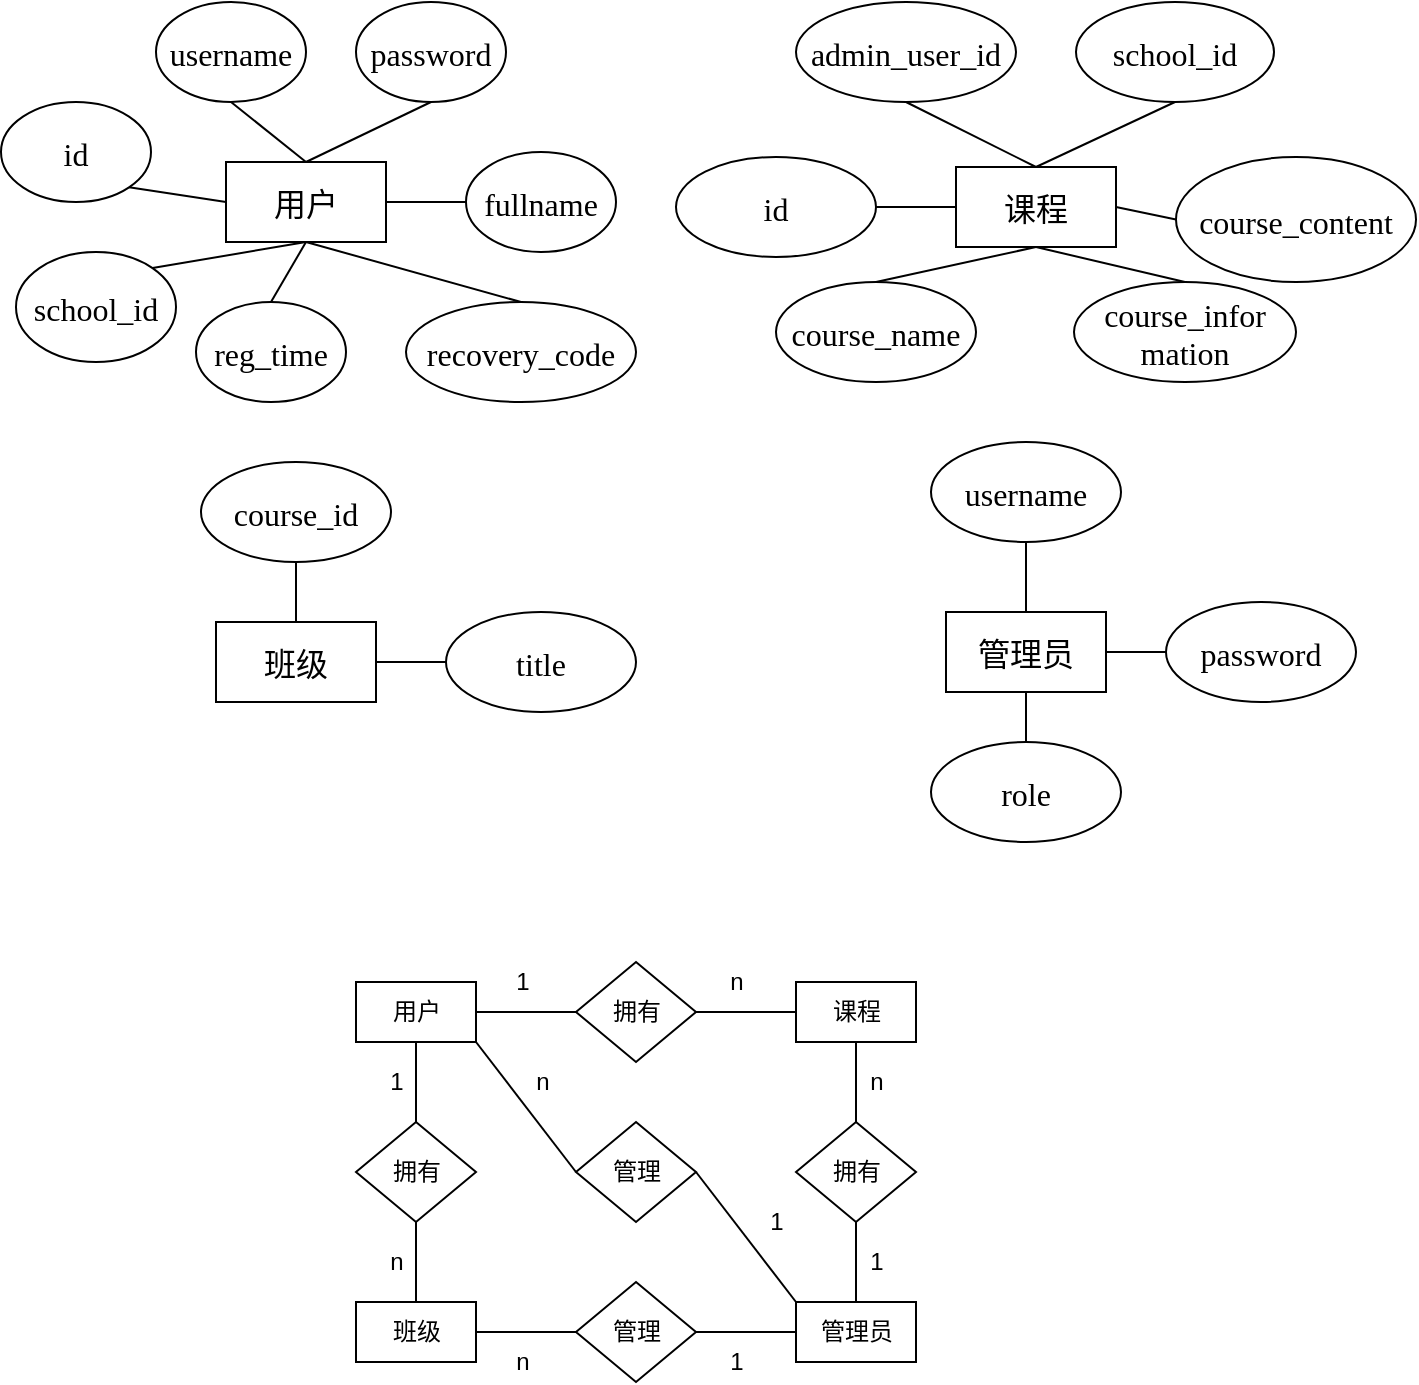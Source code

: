 <mxfile version="18.1.2" type="github">
  <diagram id="C5RBs43oDa-KdzZeNtuy" name="Page-1">
    <mxGraphModel dx="560" dy="379" grid="1" gridSize="10" guides="1" tooltips="1" connect="1" arrows="1" fold="1" page="1" pageScale="1" pageWidth="827" pageHeight="1169" math="0" shadow="0">
      <root>
        <mxCell id="WIyWlLk6GJQsqaUBKTNV-0" />
        <mxCell id="WIyWlLk6GJQsqaUBKTNV-1" parent="WIyWlLk6GJQsqaUBKTNV-0" />
        <mxCell id="1GNV1eHEHa3V5cSZTnpK-34" value="用户" style="rounded=0;fontSize=16;fontFamily=宋体;" parent="WIyWlLk6GJQsqaUBKTNV-1" vertex="1">
          <mxGeometry x="195" y="450" width="80" height="40" as="geometry" />
        </mxCell>
        <mxCell id="1GNV1eHEHa3V5cSZTnpK-42" value="" style="rounded=0;orthogonalLoop=1;jettySize=auto;exitX=0.5;exitY=1;exitDx=0;exitDy=0;fontSize=16;endArrow=none;endFill=0;entryX=0.5;entryY=0;entryDx=0;entryDy=0;fontFamily=宋体;" parent="WIyWlLk6GJQsqaUBKTNV-1" source="1GNV1eHEHa3V5cSZTnpK-35" target="1GNV1eHEHa3V5cSZTnpK-34" edge="1">
          <mxGeometry relative="1" as="geometry" />
        </mxCell>
        <mxCell id="1GNV1eHEHa3V5cSZTnpK-35" value="username" style="ellipse;fontSize=16;fontFamily=宋体;" parent="WIyWlLk6GJQsqaUBKTNV-1" vertex="1">
          <mxGeometry x="160" y="370" width="75" height="50" as="geometry" />
        </mxCell>
        <mxCell id="1GNV1eHEHa3V5cSZTnpK-44" value="" style="edgeStyle=none;rounded=0;orthogonalLoop=1;jettySize=auto;exitX=0.5;exitY=1;exitDx=0;exitDy=0;entryX=0.5;entryY=0;entryDx=0;entryDy=0;fontSize=16;endArrow=none;endFill=0;fontFamily=宋体;" parent="WIyWlLk6GJQsqaUBKTNV-1" source="1GNV1eHEHa3V5cSZTnpK-36" target="1GNV1eHEHa3V5cSZTnpK-34" edge="1">
          <mxGeometry relative="1" as="geometry" />
        </mxCell>
        <mxCell id="1GNV1eHEHa3V5cSZTnpK-36" value="password" style="ellipse;fontSize=16;fontFamily=宋体;" parent="WIyWlLk6GJQsqaUBKTNV-1" vertex="1">
          <mxGeometry x="260" y="370" width="75" height="50" as="geometry" />
        </mxCell>
        <mxCell id="1GNV1eHEHa3V5cSZTnpK-43" value="" style="edgeStyle=none;rounded=0;orthogonalLoop=1;jettySize=auto;exitX=1;exitY=1;exitDx=0;exitDy=0;fontSize=16;endArrow=none;endFill=0;entryX=0;entryY=0.5;entryDx=0;entryDy=0;fontFamily=宋体;" parent="WIyWlLk6GJQsqaUBKTNV-1" source="1GNV1eHEHa3V5cSZTnpK-37" target="1GNV1eHEHa3V5cSZTnpK-34" edge="1">
          <mxGeometry relative="1" as="geometry">
            <mxPoint x="230.0" y="450.0" as="targetPoint" />
          </mxGeometry>
        </mxCell>
        <mxCell id="1GNV1eHEHa3V5cSZTnpK-37" value="id" style="ellipse;fontSize=16;fontFamily=宋体;" parent="WIyWlLk6GJQsqaUBKTNV-1" vertex="1">
          <mxGeometry x="82.5" y="420" width="75" height="50" as="geometry" />
        </mxCell>
        <mxCell id="1GNV1eHEHa3V5cSZTnpK-45" value="" style="edgeStyle=none;rounded=0;orthogonalLoop=1;jettySize=auto;exitX=0;exitY=0.5;exitDx=0;exitDy=0;fontSize=16;endArrow=none;endFill=0;fontFamily=宋体;" parent="WIyWlLk6GJQsqaUBKTNV-1" source="1GNV1eHEHa3V5cSZTnpK-38" target="1GNV1eHEHa3V5cSZTnpK-34" edge="1">
          <mxGeometry relative="1" as="geometry" />
        </mxCell>
        <mxCell id="1GNV1eHEHa3V5cSZTnpK-38" value="fullname" style="ellipse;fontSize=16;fontFamily=宋体;" parent="WIyWlLk6GJQsqaUBKTNV-1" vertex="1">
          <mxGeometry x="315" y="445" width="75" height="50" as="geometry" />
        </mxCell>
        <mxCell id="1GNV1eHEHa3V5cSZTnpK-48" value="" style="edgeStyle=none;rounded=0;orthogonalLoop=1;jettySize=auto;exitX=1;exitY=0;exitDx=0;exitDy=0;entryX=0.5;entryY=1;entryDx=0;entryDy=0;fontSize=16;endArrow=none;endFill=0;fontFamily=宋体;" parent="WIyWlLk6GJQsqaUBKTNV-1" source="1GNV1eHEHa3V5cSZTnpK-39" target="1GNV1eHEHa3V5cSZTnpK-34" edge="1">
          <mxGeometry relative="1" as="geometry" />
        </mxCell>
        <mxCell id="1GNV1eHEHa3V5cSZTnpK-39" value="school_id" style="ellipse;fontSize=16;fontFamily=宋体;" parent="WIyWlLk6GJQsqaUBKTNV-1" vertex="1">
          <mxGeometry x="90" y="495" width="80" height="55" as="geometry" />
        </mxCell>
        <mxCell id="1GNV1eHEHa3V5cSZTnpK-47" value="" style="edgeStyle=none;rounded=0;orthogonalLoop=1;jettySize=auto;exitX=0.5;exitY=0;exitDx=0;exitDy=0;entryX=0.5;entryY=1;entryDx=0;entryDy=0;fontSize=16;endArrow=none;endFill=0;fontFamily=宋体;" parent="WIyWlLk6GJQsqaUBKTNV-1" source="1GNV1eHEHa3V5cSZTnpK-40" target="1GNV1eHEHa3V5cSZTnpK-34" edge="1">
          <mxGeometry relative="1" as="geometry" />
        </mxCell>
        <mxCell id="1GNV1eHEHa3V5cSZTnpK-40" value="reg_time" style="ellipse;fontSize=16;fontFamily=宋体;" parent="WIyWlLk6GJQsqaUBKTNV-1" vertex="1">
          <mxGeometry x="180" y="520" width="75" height="50" as="geometry" />
        </mxCell>
        <mxCell id="1GNV1eHEHa3V5cSZTnpK-46" value="" style="edgeStyle=none;rounded=0;orthogonalLoop=1;jettySize=auto;exitX=0.5;exitY=0;exitDx=0;exitDy=0;entryX=0.5;entryY=1;entryDx=0;entryDy=0;fontSize=16;endArrow=none;endFill=0;fontFamily=宋体;" parent="WIyWlLk6GJQsqaUBKTNV-1" source="1GNV1eHEHa3V5cSZTnpK-41" target="1GNV1eHEHa3V5cSZTnpK-34" edge="1">
          <mxGeometry relative="1" as="geometry" />
        </mxCell>
        <mxCell id="1GNV1eHEHa3V5cSZTnpK-41" value="recovery_code" style="ellipse;fontSize=16;fontFamily=宋体;" parent="WIyWlLk6GJQsqaUBKTNV-1" vertex="1">
          <mxGeometry x="285" y="520" width="115" height="50" as="geometry" />
        </mxCell>
        <mxCell id="1GNV1eHEHa3V5cSZTnpK-51" value="" style="edgeStyle=none;rounded=0;orthogonalLoop=1;jettySize=auto;fontSize=16;endArrow=none;endFill=0;exitX=0.5;exitY=0;exitDx=0;exitDy=0;entryX=0.5;entryY=1;entryDx=0;entryDy=0;fontFamily=宋体;" parent="WIyWlLk6GJQsqaUBKTNV-1" source="1GNV1eHEHa3V5cSZTnpK-49" target="1GNV1eHEHa3V5cSZTnpK-54" edge="1">
          <mxGeometry relative="1" as="geometry">
            <mxPoint x="547.368" y="398.978" as="targetPoint" />
          </mxGeometry>
        </mxCell>
        <mxCell id="1GNV1eHEHa3V5cSZTnpK-52" value="" style="edgeStyle=none;rounded=0;orthogonalLoop=1;jettySize=auto;exitX=0;exitY=0.5;exitDx=0;exitDy=0;fontSize=16;endArrow=none;endFill=0;entryX=1;entryY=0.5;entryDx=0;entryDy=0;fontFamily=宋体;" parent="WIyWlLk6GJQsqaUBKTNV-1" source="1GNV1eHEHa3V5cSZTnpK-49" target="1GNV1eHEHa3V5cSZTnpK-55" edge="1">
          <mxGeometry relative="1" as="geometry">
            <mxPoint x="512.5" y="470.005" as="targetPoint" />
          </mxGeometry>
        </mxCell>
        <mxCell id="1GNV1eHEHa3V5cSZTnpK-61" value="" style="edgeStyle=none;rounded=0;orthogonalLoop=1;jettySize=auto;exitX=0.5;exitY=1;exitDx=0;exitDy=0;entryX=0.5;entryY=0;entryDx=0;entryDy=0;fontSize=16;endArrow=none;endFill=0;fontFamily=宋体;" parent="WIyWlLk6GJQsqaUBKTNV-1" source="1GNV1eHEHa3V5cSZTnpK-49" target="1GNV1eHEHa3V5cSZTnpK-56" edge="1">
          <mxGeometry relative="1" as="geometry" />
        </mxCell>
        <mxCell id="1GNV1eHEHa3V5cSZTnpK-62" value="" style="edgeStyle=none;rounded=0;orthogonalLoop=1;jettySize=auto;exitX=0.5;exitY=1;exitDx=0;exitDy=0;entryX=0.5;entryY=0;entryDx=0;entryDy=0;fontSize=16;endArrow=none;endFill=0;fontFamily=宋体;" parent="WIyWlLk6GJQsqaUBKTNV-1" source="1GNV1eHEHa3V5cSZTnpK-49" target="1GNV1eHEHa3V5cSZTnpK-57" edge="1">
          <mxGeometry relative="1" as="geometry" />
        </mxCell>
        <mxCell id="1GNV1eHEHa3V5cSZTnpK-63" value="" style="edgeStyle=none;rounded=0;orthogonalLoop=1;jettySize=auto;exitX=1;exitY=0.5;exitDx=0;exitDy=0;entryX=0;entryY=0.5;entryDx=0;entryDy=0;fontSize=16;endArrow=none;endFill=0;fontFamily=宋体;" parent="WIyWlLk6GJQsqaUBKTNV-1" source="1GNV1eHEHa3V5cSZTnpK-49" target="1GNV1eHEHa3V5cSZTnpK-58" edge="1">
          <mxGeometry relative="1" as="geometry" />
        </mxCell>
        <mxCell id="1GNV1eHEHa3V5cSZTnpK-49" value="课程" style="rounded=0;fontSize=16;fontFamily=宋体;" parent="WIyWlLk6GJQsqaUBKTNV-1" vertex="1">
          <mxGeometry x="560" y="452.5" width="80" height="40" as="geometry" />
        </mxCell>
        <mxCell id="1GNV1eHEHa3V5cSZTnpK-54" value="admin_user_id" style="ellipse;fontSize=16;rounded=0;labelBorderColor=none;labelBackgroundColor=none;fontFamily=宋体;" parent="WIyWlLk6GJQsqaUBKTNV-1" vertex="1">
          <mxGeometry x="480" y="370" width="110" height="50" as="geometry" />
        </mxCell>
        <mxCell id="1GNV1eHEHa3V5cSZTnpK-55" value="id" style="ellipse;fontSize=16;rounded=0;labelBorderColor=none;labelBackgroundColor=none;fontFamily=宋体;" parent="WIyWlLk6GJQsqaUBKTNV-1" vertex="1">
          <mxGeometry x="420" y="447.5" width="100" height="50" as="geometry" />
        </mxCell>
        <mxCell id="1GNV1eHEHa3V5cSZTnpK-56" value="course_name" style="ellipse;fontSize=16;rounded=0;labelBorderColor=none;labelBackgroundColor=none;fontFamily=宋体;" parent="WIyWlLk6GJQsqaUBKTNV-1" vertex="1">
          <mxGeometry x="470" y="510" width="100" height="50" as="geometry" />
        </mxCell>
        <mxCell id="1GNV1eHEHa3V5cSZTnpK-57" value="course_infor&#xa;mation" style="ellipse;fontSize=16;rounded=0;labelBorderColor=none;labelBackgroundColor=none;fontFamily=宋体;" parent="WIyWlLk6GJQsqaUBKTNV-1" vertex="1">
          <mxGeometry x="619" y="510" width="111" height="50" as="geometry" />
        </mxCell>
        <mxCell id="1GNV1eHEHa3V5cSZTnpK-58" value="course_content" style="ellipse;fontSize=16;rounded=0;labelBorderColor=none;labelBackgroundColor=none;fontFamily=宋体;" parent="WIyWlLk6GJQsqaUBKTNV-1" vertex="1">
          <mxGeometry x="670" y="447.5" width="120" height="62.5" as="geometry" />
        </mxCell>
        <mxCell id="1GNV1eHEHa3V5cSZTnpK-64" value="" style="edgeStyle=none;rounded=0;orthogonalLoop=1;jettySize=auto;exitX=0.5;exitY=1;exitDx=0;exitDy=0;entryX=0.5;entryY=0;entryDx=0;entryDy=0;fontSize=16;endArrow=none;endFill=0;fontFamily=宋体;" parent="WIyWlLk6GJQsqaUBKTNV-1" source="1GNV1eHEHa3V5cSZTnpK-59" target="1GNV1eHEHa3V5cSZTnpK-49" edge="1">
          <mxGeometry relative="1" as="geometry" />
        </mxCell>
        <mxCell id="1GNV1eHEHa3V5cSZTnpK-59" value="school_id" style="ellipse;fontSize=16;rounded=0;labelBorderColor=none;labelBackgroundColor=none;fontFamily=宋体;" parent="WIyWlLk6GJQsqaUBKTNV-1" vertex="1">
          <mxGeometry x="620" y="370" width="99" height="50" as="geometry" />
        </mxCell>
        <mxCell id="1GNV1eHEHa3V5cSZTnpK-70" value="" style="edgeStyle=none;rounded=0;orthogonalLoop=1;jettySize=auto;exitX=1;exitY=0.5;exitDx=0;exitDy=0;entryX=0;entryY=0.5;entryDx=0;entryDy=0;fontSize=16;endArrow=none;endFill=0;fontFamily=宋体;" parent="WIyWlLk6GJQsqaUBKTNV-1" source="1GNV1eHEHa3V5cSZTnpK-66" target="1GNV1eHEHa3V5cSZTnpK-69" edge="1">
          <mxGeometry relative="1" as="geometry" />
        </mxCell>
        <mxCell id="1GNV1eHEHa3V5cSZTnpK-72" value="" style="edgeStyle=none;rounded=0;orthogonalLoop=1;jettySize=auto;exitX=0.5;exitY=0;exitDx=0;exitDy=0;fontSize=16;endArrow=none;endFill=0;entryX=0.5;entryY=1;entryDx=0;entryDy=0;fontFamily=宋体;" parent="WIyWlLk6GJQsqaUBKTNV-1" source="1GNV1eHEHa3V5cSZTnpK-66" target="1GNV1eHEHa3V5cSZTnpK-71" edge="1">
          <mxGeometry relative="1" as="geometry" />
        </mxCell>
        <mxCell id="1GNV1eHEHa3V5cSZTnpK-66" value="班级" style="rounded=0;fontSize=16;fontFamily=宋体;" parent="WIyWlLk6GJQsqaUBKTNV-1" vertex="1">
          <mxGeometry x="190" y="680" width="80" height="40" as="geometry" />
        </mxCell>
        <mxCell id="1GNV1eHEHa3V5cSZTnpK-78" value="" style="edgeStyle=none;rounded=0;orthogonalLoop=1;jettySize=auto;exitX=1;exitY=0.5;exitDx=0;exitDy=0;entryX=0;entryY=0.5;entryDx=0;entryDy=0;fontSize=16;endArrow=none;endFill=0;fontFamily=宋体;" parent="WIyWlLk6GJQsqaUBKTNV-1" source="1GNV1eHEHa3V5cSZTnpK-68" target="1GNV1eHEHa3V5cSZTnpK-75" edge="1">
          <mxGeometry relative="1" as="geometry" />
        </mxCell>
        <mxCell id="1GNV1eHEHa3V5cSZTnpK-68" value="管理员" style="rounded=0;fontSize=16;fontFamily=宋体;" parent="WIyWlLk6GJQsqaUBKTNV-1" vertex="1">
          <mxGeometry x="555" y="675" width="80" height="40" as="geometry" />
        </mxCell>
        <mxCell id="1GNV1eHEHa3V5cSZTnpK-69" value="title" style="ellipse;fontSize=16;fontFamily=宋体;" parent="WIyWlLk6GJQsqaUBKTNV-1" vertex="1">
          <mxGeometry x="305" y="675" width="95" height="50" as="geometry" />
        </mxCell>
        <mxCell id="1GNV1eHEHa3V5cSZTnpK-71" value="course_id" style="ellipse;fontSize=16;fontFamily=宋体;" parent="WIyWlLk6GJQsqaUBKTNV-1" vertex="1">
          <mxGeometry x="182.5" y="600" width="95" height="50" as="geometry" />
        </mxCell>
        <mxCell id="1GNV1eHEHa3V5cSZTnpK-77" value="" style="edgeStyle=none;rounded=0;orthogonalLoop=1;jettySize=auto;exitX=0.5;exitY=1;exitDx=0;exitDy=0;fontSize=16;endArrow=none;endFill=0;entryX=0.5;entryY=0;entryDx=0;entryDy=0;fontFamily=宋体;" parent="WIyWlLk6GJQsqaUBKTNV-1" source="1GNV1eHEHa3V5cSZTnpK-73" target="1GNV1eHEHa3V5cSZTnpK-68" edge="1">
          <mxGeometry relative="1" as="geometry" />
        </mxCell>
        <mxCell id="1GNV1eHEHa3V5cSZTnpK-73" value="username" style="ellipse;fontSize=16;fontFamily=宋体;" parent="WIyWlLk6GJQsqaUBKTNV-1" vertex="1">
          <mxGeometry x="547.5" y="590" width="95" height="50" as="geometry" />
        </mxCell>
        <mxCell id="1GNV1eHEHa3V5cSZTnpK-76" value="" style="edgeStyle=none;rounded=0;orthogonalLoop=1;jettySize=auto;exitX=0.5;exitY=0;exitDx=0;exitDy=0;entryX=0.5;entryY=1;entryDx=0;entryDy=0;fontSize=16;endArrow=none;endFill=0;fontFamily=宋体;" parent="WIyWlLk6GJQsqaUBKTNV-1" source="1GNV1eHEHa3V5cSZTnpK-74" target="1GNV1eHEHa3V5cSZTnpK-68" edge="1">
          <mxGeometry relative="1" as="geometry" />
        </mxCell>
        <mxCell id="1GNV1eHEHa3V5cSZTnpK-74" value="role" style="ellipse;fontSize=16;fontFamily=宋体;" parent="WIyWlLk6GJQsqaUBKTNV-1" vertex="1">
          <mxGeometry x="547.5" y="740" width="95" height="50" as="geometry" />
        </mxCell>
        <mxCell id="1GNV1eHEHa3V5cSZTnpK-75" value="password" style="ellipse;fontSize=16;fontFamily=宋体;" parent="WIyWlLk6GJQsqaUBKTNV-1" vertex="1">
          <mxGeometry x="665" y="670" width="95" height="50" as="geometry" />
        </mxCell>
        <mxCell id="djFCFGcwD-gB2PXyA388-14" style="edgeStyle=none;rounded=0;orthogonalLoop=1;jettySize=auto;html=1;exitX=1;exitY=0.5;exitDx=0;exitDy=0;entryX=0;entryY=0;entryDx=0;entryDy=0;endArrow=none;endFill=0;" edge="1" parent="WIyWlLk6GJQsqaUBKTNV-1" source="djFCFGcwD-gB2PXyA388-0" target="djFCFGcwD-gB2PXyA388-9">
          <mxGeometry relative="1" as="geometry" />
        </mxCell>
        <mxCell id="djFCFGcwD-gB2PXyA388-0" value="管理" style="shape=rhombus;html=1;dashed=0;whitespace=wrap;perimeter=rhombusPerimeter;" vertex="1" parent="WIyWlLk6GJQsqaUBKTNV-1">
          <mxGeometry x="370" y="930" width="60" height="50" as="geometry" />
        </mxCell>
        <mxCell id="djFCFGcwD-gB2PXyA388-17" style="edgeStyle=none;rounded=0;orthogonalLoop=1;jettySize=auto;html=1;exitX=1;exitY=0.5;exitDx=0;exitDy=0;endArrow=none;endFill=0;" edge="1" parent="WIyWlLk6GJQsqaUBKTNV-1" source="djFCFGcwD-gB2PXyA388-1" target="djFCFGcwD-gB2PXyA388-7">
          <mxGeometry relative="1" as="geometry" />
        </mxCell>
        <mxCell id="djFCFGcwD-gB2PXyA388-18" style="edgeStyle=none;rounded=0;orthogonalLoop=1;jettySize=auto;html=1;exitX=0;exitY=0.5;exitDx=0;exitDy=0;entryX=1;entryY=0.5;entryDx=0;entryDy=0;endArrow=none;endFill=0;" edge="1" parent="WIyWlLk6GJQsqaUBKTNV-1" source="djFCFGcwD-gB2PXyA388-1" target="djFCFGcwD-gB2PXyA388-5">
          <mxGeometry relative="1" as="geometry" />
        </mxCell>
        <mxCell id="djFCFGcwD-gB2PXyA388-1" value="拥有" style="shape=rhombus;html=1;dashed=0;whitespace=wrap;perimeter=rhombusPerimeter;" vertex="1" parent="WIyWlLk6GJQsqaUBKTNV-1">
          <mxGeometry x="370" y="850" width="60" height="50" as="geometry" />
        </mxCell>
        <mxCell id="djFCFGcwD-gB2PXyA388-11" style="edgeStyle=orthogonalEdgeStyle;rounded=0;orthogonalLoop=1;jettySize=auto;html=1;exitX=0.5;exitY=1;exitDx=0;exitDy=0;entryX=0.5;entryY=0;entryDx=0;entryDy=0;endArrow=none;endFill=0;" edge="1" parent="WIyWlLk6GJQsqaUBKTNV-1" source="djFCFGcwD-gB2PXyA388-2" target="djFCFGcwD-gB2PXyA388-8">
          <mxGeometry relative="1" as="geometry" />
        </mxCell>
        <mxCell id="djFCFGcwD-gB2PXyA388-2" value="拥有" style="shape=rhombus;html=1;dashed=0;whitespace=wrap;perimeter=rhombusPerimeter;" vertex="1" parent="WIyWlLk6GJQsqaUBKTNV-1">
          <mxGeometry x="260" y="930" width="60" height="50" as="geometry" />
        </mxCell>
        <mxCell id="djFCFGcwD-gB2PXyA388-20" style="edgeStyle=none;rounded=0;orthogonalLoop=1;jettySize=auto;html=1;exitX=1;exitY=0.5;exitDx=0;exitDy=0;entryX=0;entryY=0.5;entryDx=0;entryDy=0;endArrow=none;endFill=0;" edge="1" parent="WIyWlLk6GJQsqaUBKTNV-1" source="djFCFGcwD-gB2PXyA388-3" target="djFCFGcwD-gB2PXyA388-9">
          <mxGeometry relative="1" as="geometry" />
        </mxCell>
        <mxCell id="djFCFGcwD-gB2PXyA388-3" value="管理" style="shape=rhombus;html=1;dashed=0;whitespace=wrap;perimeter=rhombusPerimeter;" vertex="1" parent="WIyWlLk6GJQsqaUBKTNV-1">
          <mxGeometry x="370" y="1010" width="60" height="50" as="geometry" />
        </mxCell>
        <mxCell id="djFCFGcwD-gB2PXyA388-15" style="edgeStyle=none;rounded=0;orthogonalLoop=1;jettySize=auto;html=1;exitX=0.5;exitY=1;exitDx=0;exitDy=0;entryX=0.5;entryY=0;entryDx=0;entryDy=0;endArrow=none;endFill=0;" edge="1" parent="WIyWlLk6GJQsqaUBKTNV-1" source="djFCFGcwD-gB2PXyA388-4" target="djFCFGcwD-gB2PXyA388-9">
          <mxGeometry relative="1" as="geometry" />
        </mxCell>
        <mxCell id="djFCFGcwD-gB2PXyA388-16" style="edgeStyle=none;rounded=0;orthogonalLoop=1;jettySize=auto;html=1;exitX=0.5;exitY=0;exitDx=0;exitDy=0;endArrow=none;endFill=0;" edge="1" parent="WIyWlLk6GJQsqaUBKTNV-1" source="djFCFGcwD-gB2PXyA388-4" target="djFCFGcwD-gB2PXyA388-7">
          <mxGeometry relative="1" as="geometry" />
        </mxCell>
        <mxCell id="djFCFGcwD-gB2PXyA388-4" value="拥有" style="shape=rhombus;html=1;dashed=0;whitespace=wrap;perimeter=rhombusPerimeter;" vertex="1" parent="WIyWlLk6GJQsqaUBKTNV-1">
          <mxGeometry x="480" y="930" width="60" height="50" as="geometry" />
        </mxCell>
        <mxCell id="djFCFGcwD-gB2PXyA388-10" style="edgeStyle=orthogonalEdgeStyle;rounded=0;orthogonalLoop=1;jettySize=auto;html=1;exitX=0.5;exitY=1;exitDx=0;exitDy=0;endArrow=none;endFill=0;" edge="1" parent="WIyWlLk6GJQsqaUBKTNV-1" source="djFCFGcwD-gB2PXyA388-5" target="djFCFGcwD-gB2PXyA388-2">
          <mxGeometry relative="1" as="geometry" />
        </mxCell>
        <mxCell id="djFCFGcwD-gB2PXyA388-13" style="rounded=0;orthogonalLoop=1;jettySize=auto;html=1;exitX=1;exitY=1;exitDx=0;exitDy=0;entryX=0;entryY=0.5;entryDx=0;entryDy=0;endArrow=none;endFill=0;" edge="1" parent="WIyWlLk6GJQsqaUBKTNV-1" source="djFCFGcwD-gB2PXyA388-5" target="djFCFGcwD-gB2PXyA388-0">
          <mxGeometry relative="1" as="geometry" />
        </mxCell>
        <mxCell id="djFCFGcwD-gB2PXyA388-5" value="用户" style="html=1;dashed=0;whitespace=wrap;" vertex="1" parent="WIyWlLk6GJQsqaUBKTNV-1">
          <mxGeometry x="260" y="860" width="60" height="30" as="geometry" />
        </mxCell>
        <mxCell id="djFCFGcwD-gB2PXyA388-7" value="课程" style="html=1;dashed=0;whitespace=wrap;" vertex="1" parent="WIyWlLk6GJQsqaUBKTNV-1">
          <mxGeometry x="480" y="860" width="60" height="30" as="geometry" />
        </mxCell>
        <mxCell id="djFCFGcwD-gB2PXyA388-19" style="edgeStyle=none;rounded=0;orthogonalLoop=1;jettySize=auto;html=1;exitX=1;exitY=0.5;exitDx=0;exitDy=0;entryX=0;entryY=0.5;entryDx=0;entryDy=0;endArrow=none;endFill=0;" edge="1" parent="WIyWlLk6GJQsqaUBKTNV-1" source="djFCFGcwD-gB2PXyA388-8" target="djFCFGcwD-gB2PXyA388-3">
          <mxGeometry relative="1" as="geometry" />
        </mxCell>
        <mxCell id="djFCFGcwD-gB2PXyA388-8" value="班级" style="html=1;dashed=0;whitespace=wrap;" vertex="1" parent="WIyWlLk6GJQsqaUBKTNV-1">
          <mxGeometry x="260" y="1020" width="60" height="30" as="geometry" />
        </mxCell>
        <mxCell id="djFCFGcwD-gB2PXyA388-9" value="管理员" style="html=1;dashed=0;whitespace=wrap;" vertex="1" parent="WIyWlLk6GJQsqaUBKTNV-1">
          <mxGeometry x="480" y="1020" width="60" height="30" as="geometry" />
        </mxCell>
        <mxCell id="djFCFGcwD-gB2PXyA388-21" value="1" style="text;html=1;resizable=0;autosize=1;align=center;verticalAlign=middle;points=[];fillColor=none;strokeColor=none;rounded=0;" vertex="1" parent="WIyWlLk6GJQsqaUBKTNV-1">
          <mxGeometry x="510" y="990" width="20" height="20" as="geometry" />
        </mxCell>
        <mxCell id="djFCFGcwD-gB2PXyA388-23" value="n" style="text;html=1;resizable=0;autosize=1;align=center;verticalAlign=middle;points=[];fillColor=none;strokeColor=none;rounded=0;" vertex="1" parent="WIyWlLk6GJQsqaUBKTNV-1">
          <mxGeometry x="510" y="900" width="20" height="20" as="geometry" />
        </mxCell>
        <mxCell id="djFCFGcwD-gB2PXyA388-24" value="n" style="text;html=1;resizable=0;autosize=1;align=center;verticalAlign=middle;points=[];fillColor=none;strokeColor=none;rounded=0;" vertex="1" parent="WIyWlLk6GJQsqaUBKTNV-1">
          <mxGeometry x="342.5" y="900" width="20" height="20" as="geometry" />
        </mxCell>
        <mxCell id="djFCFGcwD-gB2PXyA388-25" value="n" style="text;html=1;resizable=0;autosize=1;align=center;verticalAlign=middle;points=[];fillColor=none;strokeColor=none;rounded=0;" vertex="1" parent="WIyWlLk6GJQsqaUBKTNV-1">
          <mxGeometry x="332.5" y="1040" width="20" height="20" as="geometry" />
        </mxCell>
        <mxCell id="djFCFGcwD-gB2PXyA388-26" value="n" style="text;html=1;resizable=0;autosize=1;align=center;verticalAlign=middle;points=[];fillColor=none;strokeColor=none;rounded=0;" vertex="1" parent="WIyWlLk6GJQsqaUBKTNV-1">
          <mxGeometry x="270" y="990" width="20" height="20" as="geometry" />
        </mxCell>
        <mxCell id="djFCFGcwD-gB2PXyA388-27" value="n" style="text;html=1;resizable=0;autosize=1;align=center;verticalAlign=middle;points=[];fillColor=none;strokeColor=none;rounded=0;" vertex="1" parent="WIyWlLk6GJQsqaUBKTNV-1">
          <mxGeometry x="440" y="850" width="20" height="20" as="geometry" />
        </mxCell>
        <mxCell id="djFCFGcwD-gB2PXyA388-28" value="1" style="text;html=1;resizable=0;autosize=1;align=center;verticalAlign=middle;points=[];fillColor=none;strokeColor=none;rounded=0;" vertex="1" parent="WIyWlLk6GJQsqaUBKTNV-1">
          <mxGeometry x="460" y="970" width="20" height="20" as="geometry" />
        </mxCell>
        <mxCell id="djFCFGcwD-gB2PXyA388-29" value="1" style="text;html=1;resizable=0;autosize=1;align=center;verticalAlign=middle;points=[];fillColor=none;strokeColor=none;rounded=0;" vertex="1" parent="WIyWlLk6GJQsqaUBKTNV-1">
          <mxGeometry x="440" y="1040" width="20" height="20" as="geometry" />
        </mxCell>
        <mxCell id="djFCFGcwD-gB2PXyA388-30" value="1" style="text;html=1;resizable=0;autosize=1;align=center;verticalAlign=middle;points=[];fillColor=none;strokeColor=none;rounded=0;" vertex="1" parent="WIyWlLk6GJQsqaUBKTNV-1">
          <mxGeometry x="270" y="900" width="20" height="20" as="geometry" />
        </mxCell>
        <mxCell id="djFCFGcwD-gB2PXyA388-31" value="1" style="text;html=1;resizable=0;autosize=1;align=center;verticalAlign=middle;points=[];fillColor=none;strokeColor=none;rounded=0;" vertex="1" parent="WIyWlLk6GJQsqaUBKTNV-1">
          <mxGeometry x="332.5" y="850" width="20" height="20" as="geometry" />
        </mxCell>
      </root>
    </mxGraphModel>
  </diagram>
</mxfile>
